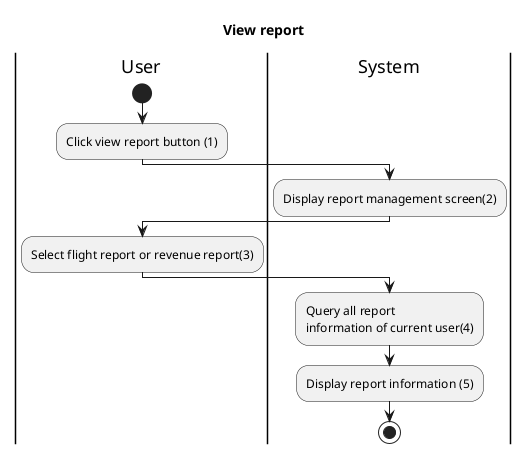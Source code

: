 @startuml Register Activity
title View report
|User|
start
:Click view report button (1);
|System|
:Display report management screen(2);
|User|
:Select flight report or revenue report(3);
|System|
:Query all report \ninformation of current user(4); 
:Display report information (5);
stop
@enduml